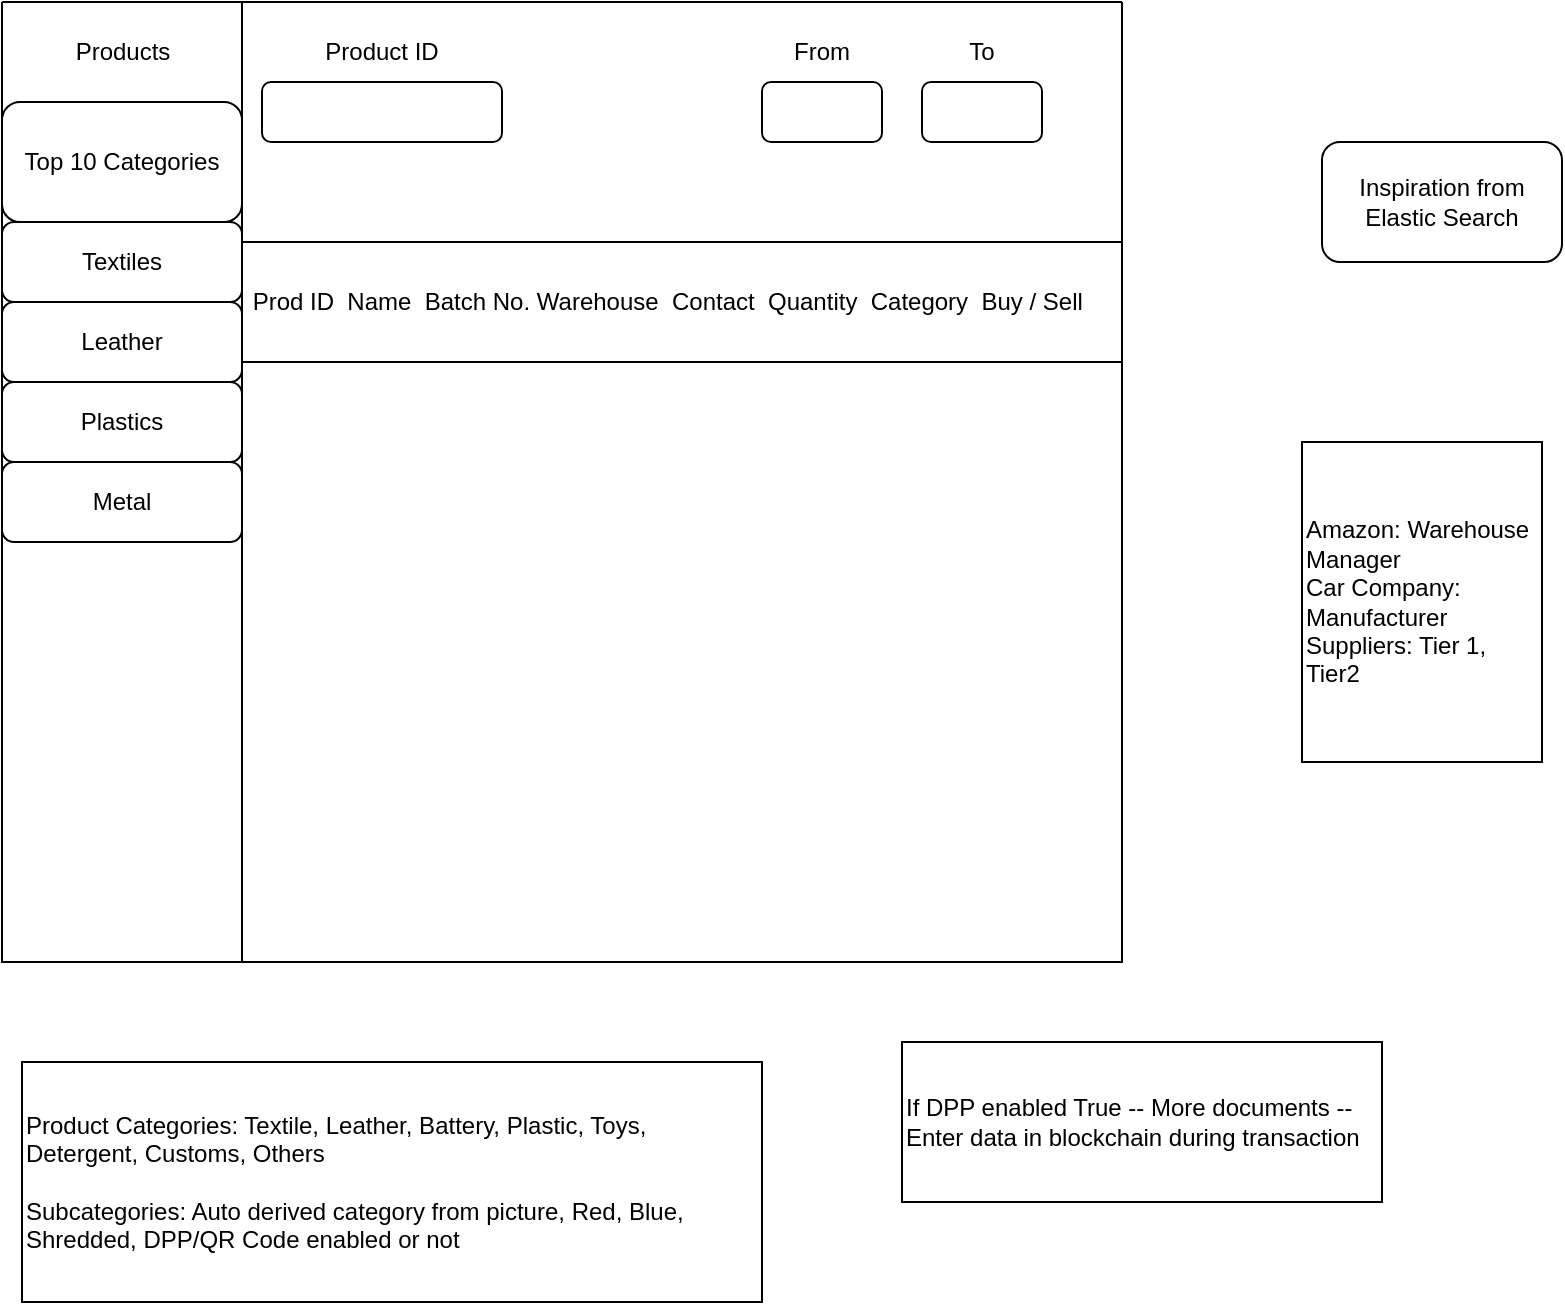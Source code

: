 <mxfile version="24.8.0">
  <diagram name="Product Page" id="jwaq4UK_6UTf6UkzIGzg">
    <mxGraphModel dx="1434" dy="784" grid="1" gridSize="10" guides="1" tooltips="1" connect="1" arrows="1" fold="1" page="1" pageScale="1" pageWidth="827" pageHeight="1169" math="0" shadow="0">
      <root>
        <mxCell id="0" />
        <mxCell id="1" parent="0" />
        <mxCell id="-N-0wt58NiBehAgQ0jAr-31" value="" style="swimlane;startSize=0;" parent="1" vertex="1">
          <mxGeometry x="30" y="40" width="560" height="480" as="geometry" />
        </mxCell>
        <mxCell id="-N-0wt58NiBehAgQ0jAr-32" value="" style="swimlane;startSize=0;" parent="-N-0wt58NiBehAgQ0jAr-31" vertex="1">
          <mxGeometry width="120" height="480" as="geometry" />
        </mxCell>
        <mxCell id="qZr0Ey1JFjmlnxxt3n6R-7" value="Products" style="text;html=1;align=center;verticalAlign=middle;resizable=0;points=[];autosize=1;strokeColor=none;fillColor=none;" vertex="1" parent="-N-0wt58NiBehAgQ0jAr-32">
          <mxGeometry x="25" y="10" width="70" height="30" as="geometry" />
        </mxCell>
        <mxCell id="qZr0Ey1JFjmlnxxt3n6R-9" value="Top 10 Categories" style="rounded=1;whiteSpace=wrap;html=1;" vertex="1" parent="-N-0wt58NiBehAgQ0jAr-32">
          <mxGeometry y="50" width="120" height="60" as="geometry" />
        </mxCell>
        <mxCell id="qZr0Ey1JFjmlnxxt3n6R-18" value="Leather" style="rounded=1;whiteSpace=wrap;html=1;" vertex="1" parent="-N-0wt58NiBehAgQ0jAr-32">
          <mxGeometry y="150" width="120" height="40" as="geometry" />
        </mxCell>
        <mxCell id="qZr0Ey1JFjmlnxxt3n6R-19" value="Plastics" style="rounded=1;whiteSpace=wrap;html=1;" vertex="1" parent="-N-0wt58NiBehAgQ0jAr-32">
          <mxGeometry y="190" width="120" height="40" as="geometry" />
        </mxCell>
        <mxCell id="qZr0Ey1JFjmlnxxt3n6R-20" value="Metal" style="rounded=1;whiteSpace=wrap;html=1;" vertex="1" parent="-N-0wt58NiBehAgQ0jAr-32">
          <mxGeometry y="230" width="120" height="40" as="geometry" />
        </mxCell>
        <mxCell id="qZr0Ey1JFjmlnxxt3n6R-17" value="Textiles" style="rounded=1;whiteSpace=wrap;html=1;" vertex="1" parent="-N-0wt58NiBehAgQ0jAr-32">
          <mxGeometry y="110" width="120" height="40" as="geometry" />
        </mxCell>
        <mxCell id="-N-0wt58NiBehAgQ0jAr-37" value="" style="endArrow=none;html=1;rounded=0;exitX=1;exitY=0.25;exitDx=0;exitDy=0;entryX=1;entryY=0.25;entryDx=0;entryDy=0;" parent="-N-0wt58NiBehAgQ0jAr-31" source="-N-0wt58NiBehAgQ0jAr-32" target="-N-0wt58NiBehAgQ0jAr-31" edge="1">
          <mxGeometry width="50" height="50" relative="1" as="geometry">
            <mxPoint x="350" y="280" as="sourcePoint" />
            <mxPoint x="400" y="230" as="targetPoint" />
          </mxGeometry>
        </mxCell>
        <mxCell id="qZr0Ey1JFjmlnxxt3n6R-10" value="" style="rounded=1;whiteSpace=wrap;html=1;" vertex="1" parent="-N-0wt58NiBehAgQ0jAr-31">
          <mxGeometry x="130" y="40" width="120" height="30" as="geometry" />
        </mxCell>
        <mxCell id="qZr0Ey1JFjmlnxxt3n6R-11" value="Product ID" style="text;html=1;align=center;verticalAlign=middle;whiteSpace=wrap;rounded=0;" vertex="1" parent="-N-0wt58NiBehAgQ0jAr-31">
          <mxGeometry x="160" y="10" width="60" height="30" as="geometry" />
        </mxCell>
        <mxCell id="qZr0Ey1JFjmlnxxt3n6R-12" value="" style="rounded=1;whiteSpace=wrap;html=1;" vertex="1" parent="-N-0wt58NiBehAgQ0jAr-31">
          <mxGeometry x="380" y="40" width="60" height="30" as="geometry" />
        </mxCell>
        <mxCell id="qZr0Ey1JFjmlnxxt3n6R-13" value="From" style="text;html=1;align=center;verticalAlign=middle;whiteSpace=wrap;rounded=0;" vertex="1" parent="-N-0wt58NiBehAgQ0jAr-31">
          <mxGeometry x="380" y="10" width="60" height="30" as="geometry" />
        </mxCell>
        <mxCell id="qZr0Ey1JFjmlnxxt3n6R-14" value="" style="rounded=1;whiteSpace=wrap;html=1;" vertex="1" parent="-N-0wt58NiBehAgQ0jAr-31">
          <mxGeometry x="460" y="40" width="60" height="30" as="geometry" />
        </mxCell>
        <mxCell id="qZr0Ey1JFjmlnxxt3n6R-15" value="To" style="text;html=1;align=center;verticalAlign=middle;whiteSpace=wrap;rounded=0;" vertex="1" parent="-N-0wt58NiBehAgQ0jAr-31">
          <mxGeometry x="460" y="10" width="60" height="30" as="geometry" />
        </mxCell>
        <mxCell id="qZr0Ey1JFjmlnxxt3n6R-22" value="&amp;nbsp;Prod ID&amp;nbsp; Name&amp;nbsp; Batch No. Warehouse&amp;nbsp; Contact&amp;nbsp; Quantity&amp;nbsp; Category&amp;nbsp; Buy / Sell" style="whiteSpace=wrap;html=1;align=left;" vertex="1" parent="-N-0wt58NiBehAgQ0jAr-31">
          <mxGeometry x="120" y="120" width="440" height="60" as="geometry" />
        </mxCell>
        <mxCell id="qZr0Ey1JFjmlnxxt3n6R-16" value="Inspiration from Elastic Search" style="rounded=1;whiteSpace=wrap;html=1;" vertex="1" parent="1">
          <mxGeometry x="690" y="110" width="120" height="60" as="geometry" />
        </mxCell>
        <mxCell id="qZr0Ey1JFjmlnxxt3n6R-24" value="Product Categories: Textile, Leather, Battery, Plastic, Toys, Detergent, Customs, Others&lt;div&gt;&lt;br&gt;&lt;/div&gt;&lt;div&gt;Subcategories: Auto derived category from picture, Red, Blue, Shredded, DPP/QR Code enabled or not&lt;/div&gt;" style="rounded=0;whiteSpace=wrap;html=1;align=left;" vertex="1" parent="1">
          <mxGeometry x="40" y="570" width="370" height="120" as="geometry" />
        </mxCell>
        <mxCell id="qZr0Ey1JFjmlnxxt3n6R-25" value="If DPP enabled True -- More documents -- Enter data in blockchain during transaction" style="rounded=0;whiteSpace=wrap;html=1;align=left;" vertex="1" parent="1">
          <mxGeometry x="480" y="560" width="240" height="80" as="geometry" />
        </mxCell>
        <mxCell id="qZr0Ey1JFjmlnxxt3n6R-26" value="Amazon: Warehouse Manager&lt;div&gt;Car Company: Manufacturer&lt;/div&gt;&lt;div&gt;Suppliers: Tier 1, Tier2&lt;/div&gt;" style="rounded=0;whiteSpace=wrap;html=1;align=left;" vertex="1" parent="1">
          <mxGeometry x="680" y="260" width="120" height="160" as="geometry" />
        </mxCell>
      </root>
    </mxGraphModel>
  </diagram>
</mxfile>
